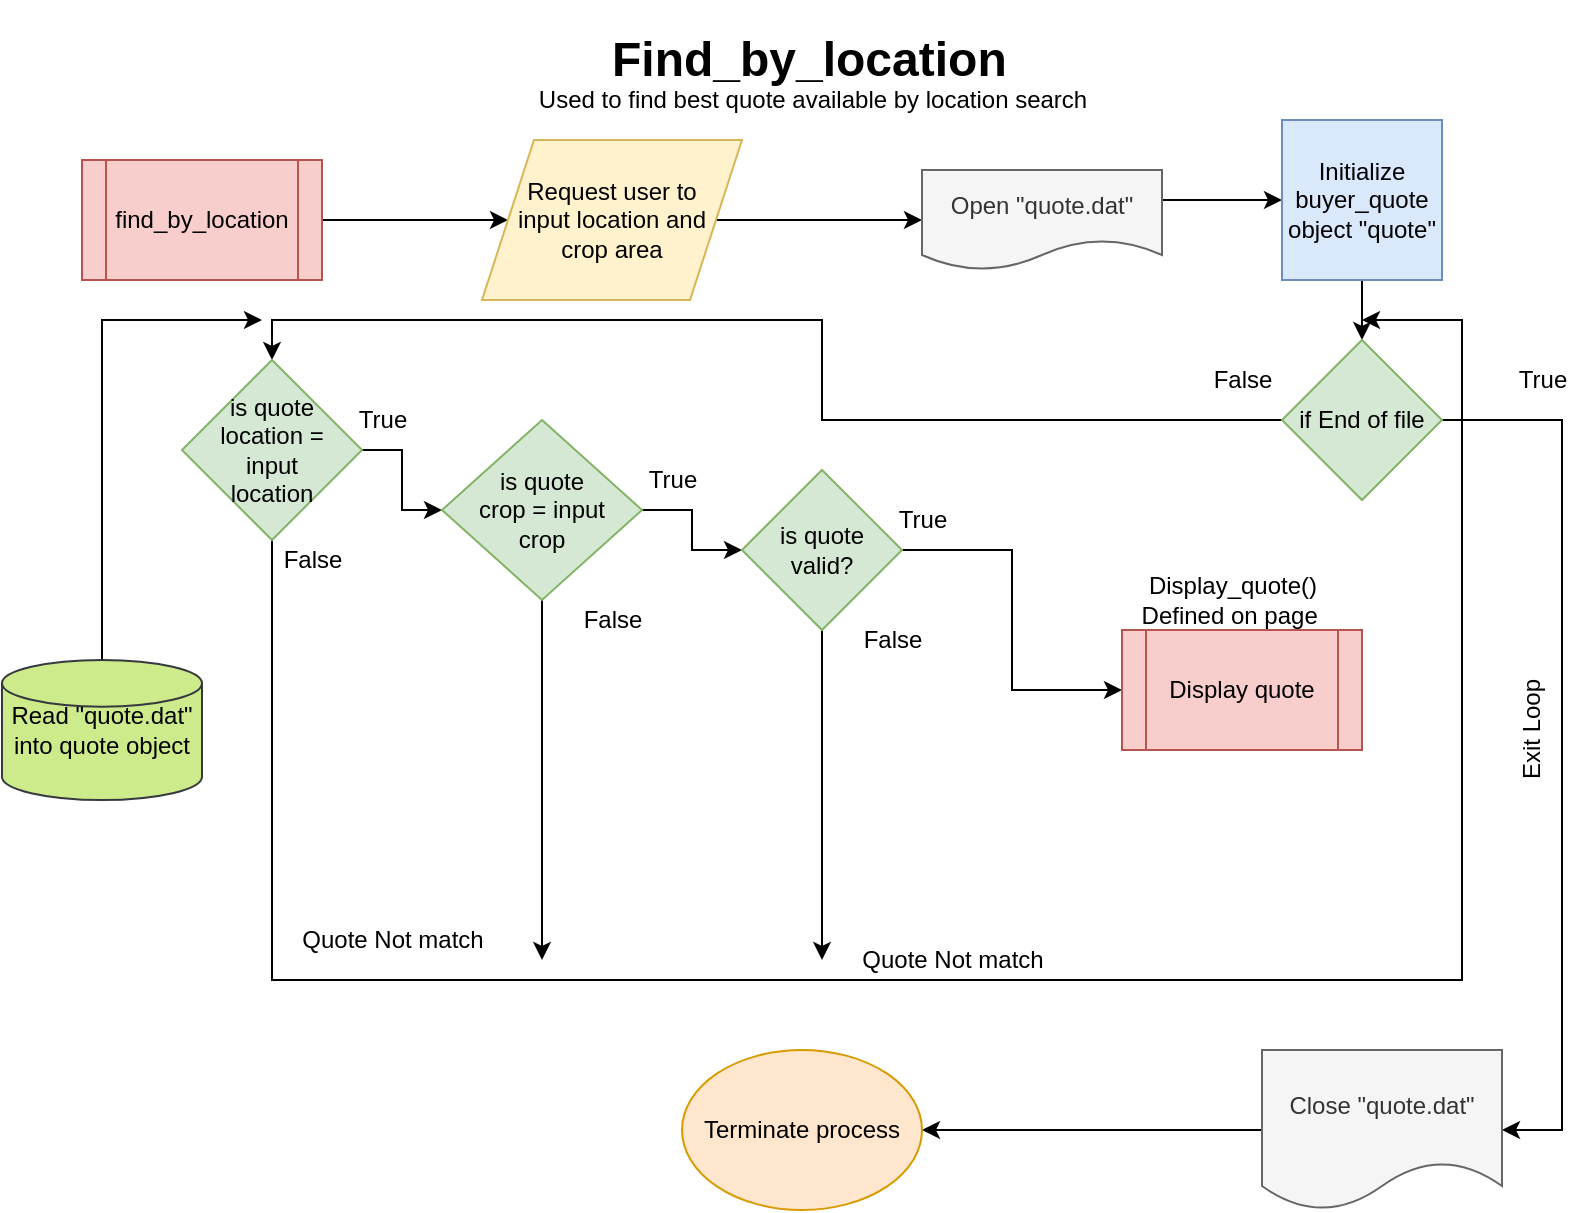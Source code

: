 <mxfile version="13.0.3" type="device"><diagram id="OOt3NaHSxzjM3vJ9NV1C" name="Page-1"><mxGraphModel dx="872" dy="408" grid="1" gridSize="10" guides="1" tooltips="1" connect="1" arrows="1" fold="1" page="1" pageScale="1" pageWidth="827" pageHeight="1169" math="0" shadow="0"><root><mxCell id="0"/><mxCell id="1" parent="0"/><mxCell id="Gd9XKMuXmRJpEgDy-aUU-4" style="edgeStyle=orthogonalEdgeStyle;rounded=0;orthogonalLoop=1;jettySize=auto;html=1;" parent="1" source="Gd9XKMuXmRJpEgDy-aUU-1" target="Gd9XKMuXmRJpEgDy-aUU-3" edge="1"><mxGeometry relative="1" as="geometry"/></mxCell><mxCell id="Gd9XKMuXmRJpEgDy-aUU-1" value="find_by_location" style="shape=process;whiteSpace=wrap;html=1;backgroundOutline=1;fillColor=#f8cecc;strokeColor=#b85450;" parent="1" vertex="1"><mxGeometry x="60" y="100" width="120" height="60" as="geometry"/></mxCell><mxCell id="Gd9XKMuXmRJpEgDy-aUU-8" style="edgeStyle=orthogonalEdgeStyle;rounded=0;orthogonalLoop=1;jettySize=auto;html=1;entryX=0;entryY=0.5;entryDx=0;entryDy=0;" parent="1" source="Gd9XKMuXmRJpEgDy-aUU-3" target="Gd9XKMuXmRJpEgDy-aUU-5" edge="1"><mxGeometry relative="1" as="geometry"/></mxCell><mxCell id="Gd9XKMuXmRJpEgDy-aUU-3" value="Request user to input location and crop area" style="shape=parallelogram;perimeter=parallelogramPerimeter;whiteSpace=wrap;html=1;spacingLeft=15;spacingRight=15;fillColor=#fff2cc;strokeColor=#d6b656;" parent="1" vertex="1"><mxGeometry x="260" y="90" width="130" height="80" as="geometry"/></mxCell><mxCell id="Gd9XKMuXmRJpEgDy-aUU-9" style="edgeStyle=orthogonalEdgeStyle;rounded=0;orthogonalLoop=1;jettySize=auto;html=1;entryX=0;entryY=0.5;entryDx=0;entryDy=0;" parent="1" source="Gd9XKMuXmRJpEgDy-aUU-5" target="Gd9XKMuXmRJpEgDy-aUU-6" edge="1"><mxGeometry relative="1" as="geometry"><Array as="points"><mxPoint x="540" y="120"/><mxPoint x="640" y="120"/><mxPoint x="640" y="140"/></Array></mxGeometry></mxCell><mxCell id="Gd9XKMuXmRJpEgDy-aUU-5" value="Open &quot;quote.dat&quot;" style="shape=document;whiteSpace=wrap;html=1;boundedLbl=1;fillColor=#f5f5f5;strokeColor=#666666;fontColor=#333333;" parent="1" vertex="1"><mxGeometry x="480" y="105" width="120" height="50" as="geometry"/></mxCell><mxCell id="ydGq0fLybqfq9rPYtZGv-2" style="edgeStyle=orthogonalEdgeStyle;rounded=0;orthogonalLoop=1;jettySize=auto;html=1;entryX=0.5;entryY=0;entryDx=0;entryDy=0;" edge="1" parent="1" source="Gd9XKMuXmRJpEgDy-aUU-6" target="Gd9XKMuXmRJpEgDy-aUU-10"><mxGeometry relative="1" as="geometry"/></mxCell><mxCell id="Gd9XKMuXmRJpEgDy-aUU-6" value="Initialize buyer_quote object &quot;quote&quot;" style="whiteSpace=wrap;html=1;aspect=fixed;fillColor=#dae8fc;strokeColor=#6c8ebf;" parent="1" vertex="1"><mxGeometry x="660" y="80" width="80" height="80" as="geometry"/></mxCell><mxCell id="ydGq0fLybqfq9rPYtZGv-4" style="edgeStyle=orthogonalEdgeStyle;rounded=0;orthogonalLoop=1;jettySize=auto;html=1;entryX=0.5;entryY=0;entryDx=0;entryDy=0;" edge="1" parent="1" source="Gd9XKMuXmRJpEgDy-aUU-10" target="Gd9XKMuXmRJpEgDy-aUU-13"><mxGeometry relative="1" as="geometry"/></mxCell><mxCell id="ydGq0fLybqfq9rPYtZGv-8" style="edgeStyle=orthogonalEdgeStyle;rounded=0;orthogonalLoop=1;jettySize=auto;html=1;entryX=1;entryY=0.5;entryDx=0;entryDy=0;" edge="1" parent="1" source="Gd9XKMuXmRJpEgDy-aUU-10" target="Gd9XKMuXmRJpEgDy-aUU-36"><mxGeometry relative="1" as="geometry"><mxPoint x="790" y="600" as="targetPoint"/><Array as="points"><mxPoint x="800" y="230"/><mxPoint x="800" y="585"/></Array></mxGeometry></mxCell><mxCell id="Gd9XKMuXmRJpEgDy-aUU-10" value="if End of file" style="rhombus;whiteSpace=wrap;html=1;fillColor=#d5e8d4;strokeColor=#82b366;" parent="1" vertex="1"><mxGeometry x="660" y="190" width="80" height="80" as="geometry"/></mxCell><mxCell id="Gd9XKMuXmRJpEgDy-aUU-31" style="edgeStyle=orthogonalEdgeStyle;rounded=0;orthogonalLoop=1;jettySize=auto;html=1;entryX=0;entryY=0.5;entryDx=0;entryDy=0;" parent="1" source="Gd9XKMuXmRJpEgDy-aUU-13" target="Gd9XKMuXmRJpEgDy-aUU-19" edge="1"><mxGeometry relative="1" as="geometry"/></mxCell><mxCell id="ydGq0fLybqfq9rPYtZGv-5" style="edgeStyle=orthogonalEdgeStyle;rounded=0;orthogonalLoop=1;jettySize=auto;html=1;" edge="1" parent="1" source="Gd9XKMuXmRJpEgDy-aUU-13"><mxGeometry relative="1" as="geometry"><mxPoint x="700" y="180" as="targetPoint"/><Array as="points"><mxPoint x="155" y="510"/><mxPoint x="750" y="510"/><mxPoint x="750" y="180"/></Array></mxGeometry></mxCell><mxCell id="Gd9XKMuXmRJpEgDy-aUU-13" value="is quote location = input location" style="rhombus;whiteSpace=wrap;html=1;spacingLeft=15;spacingRight=15;fillColor=#d5e8d4;strokeColor=#82b366;" parent="1" vertex="1"><mxGeometry x="110" y="200" width="90" height="90" as="geometry"/></mxCell><mxCell id="ydGq0fLybqfq9rPYtZGv-17" style="edgeStyle=orthogonalEdgeStyle;rounded=0;orthogonalLoop=1;jettySize=auto;html=1;" edge="1" parent="1" source="Gd9XKMuXmRJpEgDy-aUU-15"><mxGeometry relative="1" as="geometry"><mxPoint x="150" y="180" as="targetPoint"/><Array as="points"><mxPoint x="70" y="180"/></Array></mxGeometry></mxCell><mxCell id="Gd9XKMuXmRJpEgDy-aUU-15" value="Read &quot;quote.dat&quot; into quote object" style="strokeWidth=1;html=1;shape=mxgraph.flowchart.database;whiteSpace=wrap;spacing=2;fillColor=#cdeb8b;strokeColor=#36393d;" parent="1" vertex="1"><mxGeometry x="20" y="350" width="100" height="70" as="geometry"/></mxCell><mxCell id="Gd9XKMuXmRJpEgDy-aUU-25" style="edgeStyle=orthogonalEdgeStyle;rounded=0;orthogonalLoop=1;jettySize=auto;html=1;entryX=0;entryY=0.5;entryDx=0;entryDy=0;" parent="1" source="Gd9XKMuXmRJpEgDy-aUU-19" target="Gd9XKMuXmRJpEgDy-aUU-24" edge="1"><mxGeometry relative="1" as="geometry"/></mxCell><mxCell id="ydGq0fLybqfq9rPYtZGv-6" style="edgeStyle=orthogonalEdgeStyle;rounded=0;orthogonalLoop=1;jettySize=auto;html=1;" edge="1" parent="1" source="Gd9XKMuXmRJpEgDy-aUU-19"><mxGeometry relative="1" as="geometry"><mxPoint x="290" y="500" as="targetPoint"/></mxGeometry></mxCell><mxCell id="Gd9XKMuXmRJpEgDy-aUU-19" value="is quote crop = input crop" style="rhombus;whiteSpace=wrap;html=1;strokeWidth=1;spacingLeft=15;spacingRight=15;fillColor=#d5e8d4;strokeColor=#82b366;" parent="1" vertex="1"><mxGeometry x="240" y="230" width="100" height="90" as="geometry"/></mxCell><mxCell id="Gd9XKMuXmRJpEgDy-aUU-28" style="edgeStyle=orthogonalEdgeStyle;rounded=0;orthogonalLoop=1;jettySize=auto;html=1;entryX=0;entryY=0.5;entryDx=0;entryDy=0;" parent="1" source="Gd9XKMuXmRJpEgDy-aUU-24" target="Gd9XKMuXmRJpEgDy-aUU-27" edge="1"><mxGeometry relative="1" as="geometry"/></mxCell><mxCell id="ydGq0fLybqfq9rPYtZGv-7" style="edgeStyle=orthogonalEdgeStyle;rounded=0;orthogonalLoop=1;jettySize=auto;html=1;" edge="1" parent="1" source="Gd9XKMuXmRJpEgDy-aUU-24"><mxGeometry relative="1" as="geometry"><mxPoint x="430" y="500" as="targetPoint"/></mxGeometry></mxCell><mxCell id="Gd9XKMuXmRJpEgDy-aUU-24" value="is quote valid?" style="rhombus;whiteSpace=wrap;html=1;strokeWidth=1;spacingLeft=15;spacingRight=15;fillColor=#d5e8d4;strokeColor=#82b366;" parent="1" vertex="1"><mxGeometry x="390" y="255" width="80" height="80" as="geometry"/></mxCell><mxCell id="Gd9XKMuXmRJpEgDy-aUU-27" value="Display quote" style="shape=process;whiteSpace=wrap;html=1;backgroundOutline=1;strokeWidth=1;fillColor=#f8cecc;strokeColor=#b85450;" parent="1" vertex="1"><mxGeometry x="580" y="335" width="120" height="60" as="geometry"/></mxCell><mxCell id="ydGq0fLybqfq9rPYtZGv-12" style="edgeStyle=orthogonalEdgeStyle;rounded=0;orthogonalLoop=1;jettySize=auto;html=1;" edge="1" parent="1" source="Gd9XKMuXmRJpEgDy-aUU-36" target="Gd9XKMuXmRJpEgDy-aUU-37"><mxGeometry relative="1" as="geometry"/></mxCell><mxCell id="Gd9XKMuXmRJpEgDy-aUU-36" value="Close &quot;quote.dat&quot;" style="shape=document;whiteSpace=wrap;html=1;boundedLbl=1;strokeWidth=1;fillColor=#f5f5f5;strokeColor=#666666;fontColor=#333333;" parent="1" vertex="1"><mxGeometry x="650" y="545" width="120" height="80" as="geometry"/></mxCell><mxCell id="Gd9XKMuXmRJpEgDy-aUU-37" value="Terminate process" style="ellipse;whiteSpace=wrap;html=1;strokeWidth=1;fillColor=#ffe6cc;strokeColor=#d79b00;" parent="1" vertex="1"><mxGeometry x="360" y="545" width="120" height="80" as="geometry"/></mxCell><mxCell id="mWP2WrmbT8o6y3Hc1J6_-1" value="&lt;h1&gt;Find_by_location&lt;/h1&gt;&lt;p&gt;&lt;br&gt;&lt;/p&gt;" style="text;html=1;strokeColor=none;fillColor=none;spacing=5;spacingTop=-20;whiteSpace=wrap;overflow=hidden;rounded=0;" parent="1" vertex="1"><mxGeometry x="320" y="30" width="280" height="40" as="geometry"/></mxCell><mxCell id="mWP2WrmbT8o6y3Hc1J6_-2" value="Used to find best quote available by location search" style="text;html=1;align=center;verticalAlign=middle;resizable=0;points=[];autosize=1;" parent="1" vertex="1"><mxGeometry x="280" y="60" width="290" height="20" as="geometry"/></mxCell><mxCell id="mWP2WrmbT8o6y3Hc1J6_-3" value="True" style="text;html=1;align=center;verticalAlign=middle;resizable=0;points=[];autosize=1;" parent="1" vertex="1"><mxGeometry x="190" y="220" width="40" height="20" as="geometry"/></mxCell><mxCell id="mWP2WrmbT8o6y3Hc1J6_-4" value="Exit Loop" style="text;html=1;align=center;verticalAlign=middle;resizable=0;points=[];autosize=1;rotation=270;" parent="1" vertex="1"><mxGeometry x="750" y="375" width="70" height="20" as="geometry"/></mxCell><mxCell id="mWP2WrmbT8o6y3Hc1J6_-5" value="False" style="text;html=1;align=center;verticalAlign=middle;resizable=0;points=[];autosize=1;" parent="1" vertex="1"><mxGeometry x="150" y="290" width="50" height="20" as="geometry"/></mxCell><mxCell id="mWP2WrmbT8o6y3Hc1J6_-7" value="Quote Not match" style="text;html=1;align=center;verticalAlign=middle;resizable=0;points=[];autosize=1;" parent="1" vertex="1"><mxGeometry x="440" y="490" width="110" height="20" as="geometry"/></mxCell><mxCell id="mWP2WrmbT8o6y3Hc1J6_-8" value="Quote Not match" style="text;html=1;align=center;verticalAlign=middle;resizable=0;points=[];autosize=1;" parent="1" vertex="1"><mxGeometry x="160" y="480" width="110" height="20" as="geometry"/></mxCell><mxCell id="mWP2WrmbT8o6y3Hc1J6_-10" value="True" style="text;html=1;align=center;verticalAlign=middle;resizable=0;points=[];autosize=1;" parent="1" vertex="1"><mxGeometry x="335" y="250" width="40" height="20" as="geometry"/></mxCell><mxCell id="mWP2WrmbT8o6y3Hc1J6_-11" value="True" style="text;html=1;align=center;verticalAlign=middle;resizable=0;points=[];autosize=1;" parent="1" vertex="1"><mxGeometry x="460" y="270" width="40" height="20" as="geometry"/></mxCell><mxCell id="mWP2WrmbT8o6y3Hc1J6_-12" value="True" style="text;html=1;align=center;verticalAlign=middle;resizable=0;points=[];autosize=1;" parent="1" vertex="1"><mxGeometry x="770" y="200" width="40" height="20" as="geometry"/></mxCell><mxCell id="mWP2WrmbT8o6y3Hc1J6_-14" value="Display_quote()&lt;br&gt;Defined on page&amp;nbsp;" style="text;html=1;align=center;verticalAlign=middle;resizable=0;points=[];autosize=1;" parent="1" vertex="1"><mxGeometry x="580" y="305" width="110" height="30" as="geometry"/></mxCell><mxCell id="mWP2WrmbT8o6y3Hc1J6_-15" value="False" style="text;html=1;align=center;verticalAlign=middle;resizable=0;points=[];autosize=1;" parent="1" vertex="1"><mxGeometry x="300" y="320" width="50" height="20" as="geometry"/></mxCell><mxCell id="mWP2WrmbT8o6y3Hc1J6_-16" value="False" style="text;html=1;align=center;verticalAlign=middle;resizable=0;points=[];autosize=1;" parent="1" vertex="1"><mxGeometry x="440" y="330" width="50" height="20" as="geometry"/></mxCell><mxCell id="mWP2WrmbT8o6y3Hc1J6_-17" value="False" style="text;html=1;align=center;verticalAlign=middle;resizable=0;points=[];autosize=1;" parent="1" vertex="1"><mxGeometry x="615" y="200" width="50" height="20" as="geometry"/></mxCell></root></mxGraphModel></diagram></mxfile>
